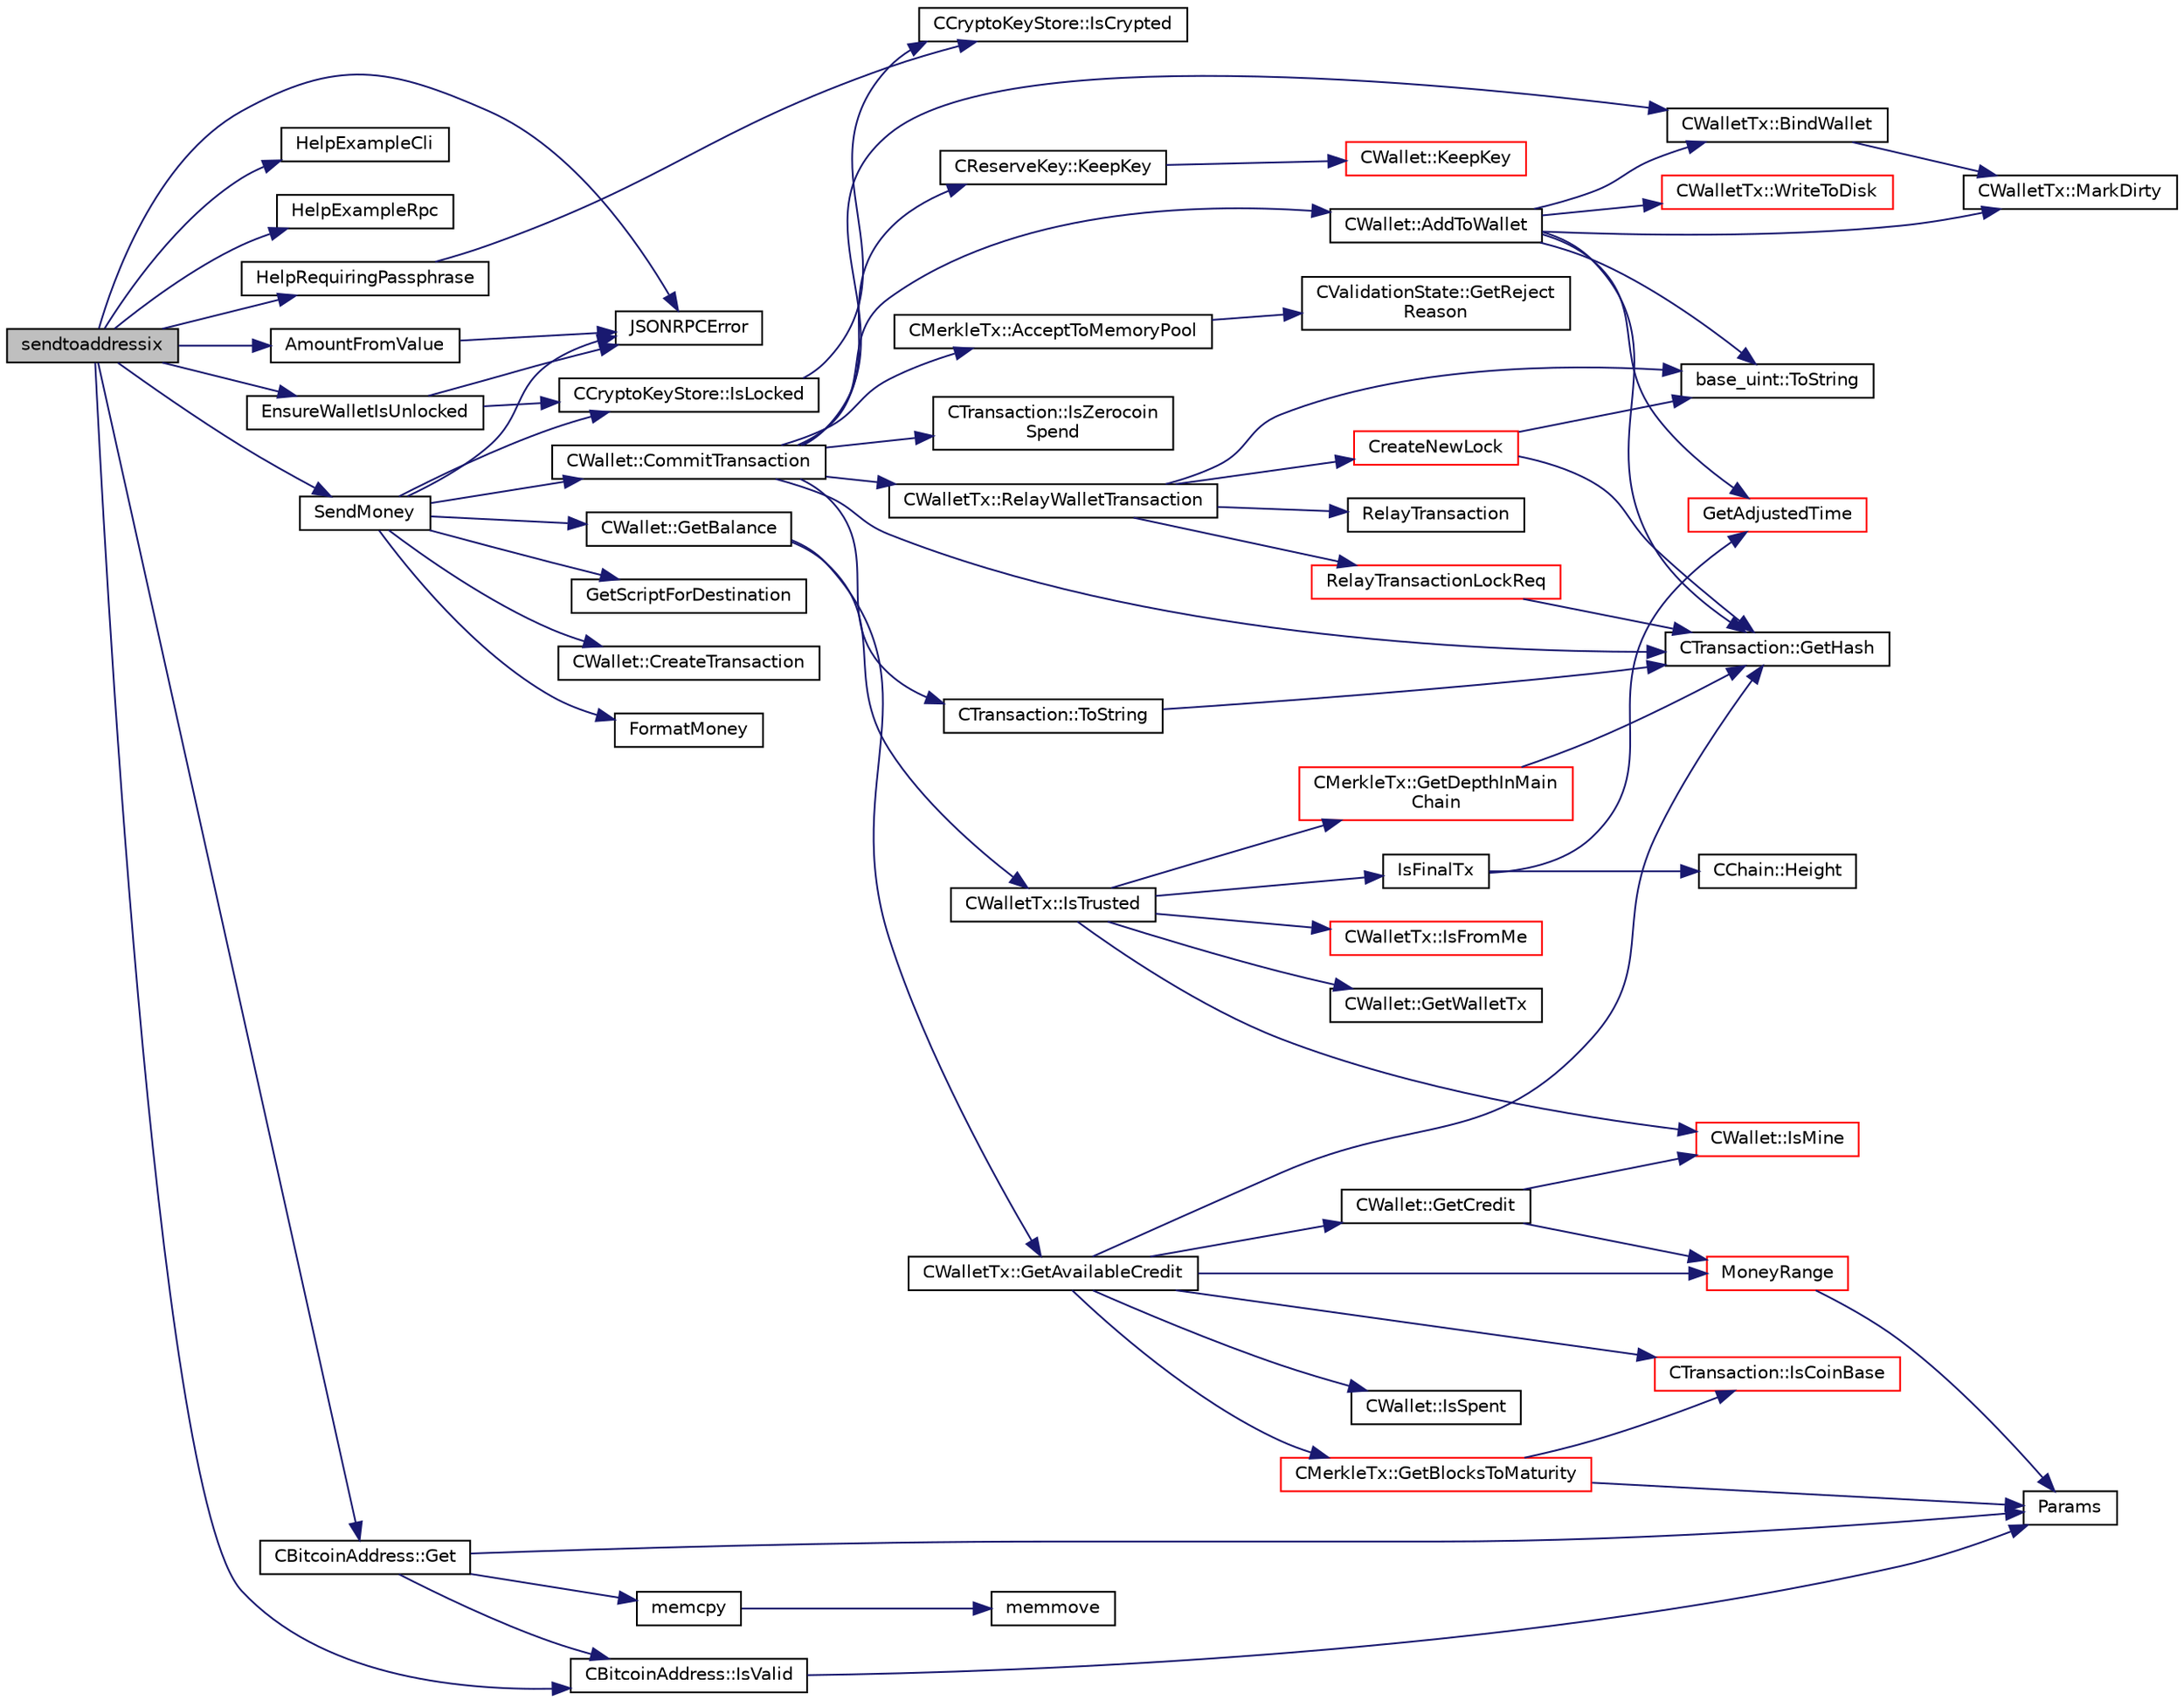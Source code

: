 digraph "sendtoaddressix"
{
  edge [fontname="Helvetica",fontsize="10",labelfontname="Helvetica",labelfontsize="10"];
  node [fontname="Helvetica",fontsize="10",shape=record];
  rankdir="LR";
  Node1947 [label="sendtoaddressix",height=0.2,width=0.4,color="black", fillcolor="grey75", style="filled", fontcolor="black"];
  Node1947 -> Node1948 [color="midnightblue",fontsize="10",style="solid",fontname="Helvetica"];
  Node1948 [label="HelpRequiringPassphrase",height=0.2,width=0.4,color="black", fillcolor="white", style="filled",URL="$rpcwallet_8cpp.html#abcfbb0ad9335791f2832c01209b8f12d"];
  Node1948 -> Node1949 [color="midnightblue",fontsize="10",style="solid",fontname="Helvetica"];
  Node1949 [label="CCryptoKeyStore::IsCrypted",height=0.2,width=0.4,color="black", fillcolor="white", style="filled",URL="$class_c_crypto_key_store.html#acc8fed44366c98fb481333ca6e867088"];
  Node1947 -> Node1950 [color="midnightblue",fontsize="10",style="solid",fontname="Helvetica"];
  Node1950 [label="HelpExampleCli",height=0.2,width=0.4,color="black", fillcolor="white", style="filled",URL="$rpcserver_8cpp.html#ac01ac6eab5467567ed0da106814e04ec"];
  Node1947 -> Node1951 [color="midnightblue",fontsize="10",style="solid",fontname="Helvetica"];
  Node1951 [label="HelpExampleRpc",height=0.2,width=0.4,color="black", fillcolor="white", style="filled",URL="$rpcserver_8cpp.html#a06ea60e24e5a1053a14a11b1009bf9ef"];
  Node1947 -> Node1952 [color="midnightblue",fontsize="10",style="solid",fontname="Helvetica"];
  Node1952 [label="CBitcoinAddress::IsValid",height=0.2,width=0.4,color="black", fillcolor="white", style="filled",URL="$class_c_bitcoin_address.html#ab39907ce6895062a8f8bf585270ef13b"];
  Node1952 -> Node1953 [color="midnightblue",fontsize="10",style="solid",fontname="Helvetica"];
  Node1953 [label="Params",height=0.2,width=0.4,color="black", fillcolor="white", style="filled",URL="$chainparams_8cpp.html#ace5c5b706d71a324a417dd2db394fd4a",tooltip="Return the currently selected parameters. "];
  Node1947 -> Node1954 [color="midnightblue",fontsize="10",style="solid",fontname="Helvetica"];
  Node1954 [label="JSONRPCError",height=0.2,width=0.4,color="black", fillcolor="white", style="filled",URL="$rpcprotocol_8cpp.html#a17b1bb111ab339efc951929834766039"];
  Node1947 -> Node1955 [color="midnightblue",fontsize="10",style="solid",fontname="Helvetica"];
  Node1955 [label="AmountFromValue",height=0.2,width=0.4,color="black", fillcolor="white", style="filled",URL="$rpcserver_8cpp.html#a848a8074b8c630442ccdd556a0f38a51"];
  Node1955 -> Node1954 [color="midnightblue",fontsize="10",style="solid",fontname="Helvetica"];
  Node1947 -> Node1956 [color="midnightblue",fontsize="10",style="solid",fontname="Helvetica"];
  Node1956 [label="EnsureWalletIsUnlocked",height=0.2,width=0.4,color="black", fillcolor="white", style="filled",URL="$rpcwallet_8cpp.html#a8f837f6d506b9719cef93188db00fd3c"];
  Node1956 -> Node1957 [color="midnightblue",fontsize="10",style="solid",fontname="Helvetica"];
  Node1957 [label="CCryptoKeyStore::IsLocked",height=0.2,width=0.4,color="black", fillcolor="white", style="filled",URL="$class_c_crypto_key_store.html#a52919fa284a3aa10f1b4bd6018b6dbee"];
  Node1957 -> Node1949 [color="midnightblue",fontsize="10",style="solid",fontname="Helvetica"];
  Node1956 -> Node1954 [color="midnightblue",fontsize="10",style="solid",fontname="Helvetica"];
  Node1947 -> Node1958 [color="midnightblue",fontsize="10",style="solid",fontname="Helvetica"];
  Node1958 [label="SendMoney",height=0.2,width=0.4,color="black", fillcolor="white", style="filled",URL="$rpcwallet_8cpp.html#a7a298c718ebad74c2eccb510d950e570"];
  Node1958 -> Node1954 [color="midnightblue",fontsize="10",style="solid",fontname="Helvetica"];
  Node1958 -> Node1959 [color="midnightblue",fontsize="10",style="solid",fontname="Helvetica"];
  Node1959 [label="CWallet::GetBalance",height=0.2,width=0.4,color="black", fillcolor="white", style="filled",URL="$group___actions.html#gaa6522c2833bc0a84d216cf102b51ba05"];
  Node1959 -> Node1960 [color="midnightblue",fontsize="10",style="solid",fontname="Helvetica"];
  Node1960 [label="CWalletTx::IsTrusted",height=0.2,width=0.4,color="black", fillcolor="white", style="filled",URL="$class_c_wallet_tx.html#a71efb0d5b5def8ae00a1d74b8741bfcb"];
  Node1960 -> Node1961 [color="midnightblue",fontsize="10",style="solid",fontname="Helvetica"];
  Node1961 [label="IsFinalTx",height=0.2,width=0.4,color="black", fillcolor="white", style="filled",URL="$main_8cpp.html#adc332cd7ac94e639bb4239618341be19"];
  Node1961 -> Node1962 [color="midnightblue",fontsize="10",style="solid",fontname="Helvetica"];
  Node1962 [label="CChain::Height",height=0.2,width=0.4,color="black", fillcolor="white", style="filled",URL="$class_c_chain.html#ad4758bc8872ce065a9579f77c3171d40",tooltip="Return the maximal height in the chain. "];
  Node1961 -> Node1963 [color="midnightblue",fontsize="10",style="solid",fontname="Helvetica"];
  Node1963 [label="GetAdjustedTime",height=0.2,width=0.4,color="red", fillcolor="white", style="filled",URL="$timedata_8cpp.html#a09f81b9c7650f898cf3cf305b87547e6"];
  Node1960 -> Node1966 [color="midnightblue",fontsize="10",style="solid",fontname="Helvetica"];
  Node1966 [label="CMerkleTx::GetDepthInMain\lChain",height=0.2,width=0.4,color="red", fillcolor="white", style="filled",URL="$class_c_merkle_tx.html#a5bf3a355593ecce5799de92d013149b1",tooltip="Return depth of transaction in blockchain: -1 : not in blockchain, and not in memory pool (conflicted..."];
  Node1966 -> Node1971 [color="midnightblue",fontsize="10",style="solid",fontname="Helvetica"];
  Node1971 [label="CTransaction::GetHash",height=0.2,width=0.4,color="black", fillcolor="white", style="filled",URL="$class_c_transaction.html#a7efd1379de830341417c0bfa23a149aa"];
  Node1960 -> Node1976 [color="midnightblue",fontsize="10",style="solid",fontname="Helvetica"];
  Node1976 [label="CWalletTx::IsFromMe",height=0.2,width=0.4,color="red", fillcolor="white", style="filled",URL="$class_c_wallet_tx.html#a4b4fdec025af8171852c3eece1c2508f"];
  Node1960 -> Node1981 [color="midnightblue",fontsize="10",style="solid",fontname="Helvetica"];
  Node1981 [label="CWallet::GetWalletTx",height=0.2,width=0.4,color="black", fillcolor="white", style="filled",URL="$group__map_wallet.html#gac496716bb889a5934fa27398aeb2330a"];
  Node1960 -> Node1982 [color="midnightblue",fontsize="10",style="solid",fontname="Helvetica"];
  Node1982 [label="CWallet::IsMine",height=0.2,width=0.4,color="red", fillcolor="white", style="filled",URL="$group__map_wallet.html#ga4eada57edc1c443564b8cc9b853d955c"];
  Node1959 -> Node1983 [color="midnightblue",fontsize="10",style="solid",fontname="Helvetica"];
  Node1983 [label="CWalletTx::GetAvailableCredit",height=0.2,width=0.4,color="black", fillcolor="white", style="filled",URL="$class_c_wallet_tx.html#af3c82ba365c720dd3d929b86bf432ef6"];
  Node1983 -> Node1984 [color="midnightblue",fontsize="10",style="solid",fontname="Helvetica"];
  Node1984 [label="CTransaction::IsCoinBase",height=0.2,width=0.4,color="red", fillcolor="white", style="filled",URL="$class_c_transaction.html#a96256e8ac1bf79ad9c057e48c41132dd"];
  Node1983 -> Node1988 [color="midnightblue",fontsize="10",style="solid",fontname="Helvetica"];
  Node1988 [label="CMerkleTx::GetBlocksToMaturity",height=0.2,width=0.4,color="red", fillcolor="white", style="filled",URL="$class_c_merkle_tx.html#a69ebd437f7b44169659c3527fe73b6ab"];
  Node1988 -> Node1984 [color="midnightblue",fontsize="10",style="solid",fontname="Helvetica"];
  Node1988 -> Node1953 [color="midnightblue",fontsize="10",style="solid",fontname="Helvetica"];
  Node1983 -> Node1971 [color="midnightblue",fontsize="10",style="solid",fontname="Helvetica"];
  Node1983 -> Node1990 [color="midnightblue",fontsize="10",style="solid",fontname="Helvetica"];
  Node1990 [label="CWallet::IsSpent",height=0.2,width=0.4,color="black", fillcolor="white", style="filled",URL="$group__map_wallet.html#ga6adcf1c224ed3c3fe4b0b19f6fca75d8",tooltip="Outpoint is spent if any non-conflicted transaction spends it: "];
  Node1983 -> Node1991 [color="midnightblue",fontsize="10",style="solid",fontname="Helvetica"];
  Node1991 [label="CWallet::GetCredit",height=0.2,width=0.4,color="black", fillcolor="white", style="filled",URL="$class_c_wallet.html#aa60b69c7d4ea6063ed83b13d7c6fe695"];
  Node1991 -> Node1992 [color="midnightblue",fontsize="10",style="solid",fontname="Helvetica"];
  Node1992 [label="MoneyRange",height=0.2,width=0.4,color="red", fillcolor="white", style="filled",URL="$main_8cpp.html#a0529385ca34689843ef65d844a67c945"];
  Node1992 -> Node1953 [color="midnightblue",fontsize="10",style="solid",fontname="Helvetica"];
  Node1991 -> Node1982 [color="midnightblue",fontsize="10",style="solid",fontname="Helvetica"];
  Node1983 -> Node1992 [color="midnightblue",fontsize="10",style="solid",fontname="Helvetica"];
  Node1958 -> Node1957 [color="midnightblue",fontsize="10",style="solid",fontname="Helvetica"];
  Node1958 -> Node1980 [color="midnightblue",fontsize="10",style="solid",fontname="Helvetica"];
  Node1980 [label="GetScriptForDestination",height=0.2,width=0.4,color="black", fillcolor="white", style="filled",URL="$standard_8cpp.html#ae40f28d3b46c21033f6ee1f1200d0321"];
  Node1958 -> Node1994 [color="midnightblue",fontsize="10",style="solid",fontname="Helvetica"];
  Node1994 [label="CWallet::CreateTransaction",height=0.2,width=0.4,color="black", fillcolor="white", style="filled",URL="$class_c_wallet.html#a99c4e7f5a9812fdcc9fe21578db644c8"];
  Node1958 -> Node1995 [color="midnightblue",fontsize="10",style="solid",fontname="Helvetica"];
  Node1995 [label="FormatMoney",height=0.2,width=0.4,color="black", fillcolor="white", style="filled",URL="$utilmoneystr_8cpp.html#ae7d875b4dae822af22b8b8be68f35417",tooltip="Money parsing/formatting utilities. "];
  Node1958 -> Node1996 [color="midnightblue",fontsize="10",style="solid",fontname="Helvetica"];
  Node1996 [label="CWallet::CommitTransaction",height=0.2,width=0.4,color="black", fillcolor="white", style="filled",URL="$group___actions.html#gaa13fbeaebd271f910a54cc5b82d73fde",tooltip="Call after CreateTransaction unless you want to abort. "];
  Node1996 -> Node1997 [color="midnightblue",fontsize="10",style="solid",fontname="Helvetica"];
  Node1997 [label="CTransaction::ToString",height=0.2,width=0.4,color="black", fillcolor="white", style="filled",URL="$class_c_transaction.html#a80370923c3ac828de68919295d5d0659"];
  Node1997 -> Node1971 [color="midnightblue",fontsize="10",style="solid",fontname="Helvetica"];
  Node1996 -> Node1998 [color="midnightblue",fontsize="10",style="solid",fontname="Helvetica"];
  Node1998 [label="CReserveKey::KeepKey",height=0.2,width=0.4,color="black", fillcolor="white", style="filled",URL="$group___actions.html#ga493d06f41ca9571f2a42c8581a3952d8"];
  Node1998 -> Node1999 [color="midnightblue",fontsize="10",style="solid",fontname="Helvetica"];
  Node1999 [label="CWallet::KeepKey",height=0.2,width=0.4,color="red", fillcolor="white", style="filled",URL="$group___actions.html#gae460b8c824a1a6633615f95373e533f2"];
  Node1996 -> Node2001 [color="midnightblue",fontsize="10",style="solid",fontname="Helvetica"];
  Node2001 [label="CWallet::AddToWallet",height=0.2,width=0.4,color="black", fillcolor="white", style="filled",URL="$group__map_wallet.html#gadf34c789fd6eab1eeed22ef16837f558"];
  Node2001 -> Node1971 [color="midnightblue",fontsize="10",style="solid",fontname="Helvetica"];
  Node2001 -> Node2002 [color="midnightblue",fontsize="10",style="solid",fontname="Helvetica"];
  Node2002 [label="CWalletTx::BindWallet",height=0.2,width=0.4,color="black", fillcolor="white", style="filled",URL="$class_c_wallet_tx.html#ab0ee7347584bff886dc24b9f63ff023c"];
  Node2002 -> Node2003 [color="midnightblue",fontsize="10",style="solid",fontname="Helvetica"];
  Node2003 [label="CWalletTx::MarkDirty",height=0.2,width=0.4,color="black", fillcolor="white", style="filled",URL="$class_c_wallet_tx.html#ac8a376bcb955e437489504dc596b43cf",tooltip="make sure balances are recalculated "];
  Node2001 -> Node1963 [color="midnightblue",fontsize="10",style="solid",fontname="Helvetica"];
  Node2001 -> Node2004 [color="midnightblue",fontsize="10",style="solid",fontname="Helvetica"];
  Node2004 [label="base_uint::ToString",height=0.2,width=0.4,color="black", fillcolor="white", style="filled",URL="$classbase__uint.html#acccba4d9d51a0c36261718ca0cbb293b"];
  Node2001 -> Node2005 [color="midnightblue",fontsize="10",style="solid",fontname="Helvetica"];
  Node2005 [label="CWalletTx::WriteToDisk",height=0.2,width=0.4,color="red", fillcolor="white", style="filled",URL="$group__map_wallet.html#gada0e71d717dd360faf047de54eef4942"];
  Node2001 -> Node2003 [color="midnightblue",fontsize="10",style="solid",fontname="Helvetica"];
  Node1996 -> Node1986 [color="midnightblue",fontsize="10",style="solid",fontname="Helvetica"];
  Node1986 [label="CTransaction::IsZerocoin\lSpend",height=0.2,width=0.4,color="black", fillcolor="white", style="filled",URL="$class_c_transaction.html#a4cda5603795c5f9179d4c8bd43f809cd"];
  Node1996 -> Node2002 [color="midnightblue",fontsize="10",style="solid",fontname="Helvetica"];
  Node1996 -> Node1971 [color="midnightblue",fontsize="10",style="solid",fontname="Helvetica"];
  Node1996 -> Node2007 [color="midnightblue",fontsize="10",style="solid",fontname="Helvetica"];
  Node2007 [label="CMerkleTx::AcceptToMemoryPool",height=0.2,width=0.4,color="black", fillcolor="white", style="filled",URL="$class_c_merkle_tx.html#a61126e811a53b941b3efdf5a4e83db90"];
  Node2007 -> Node2008 [color="midnightblue",fontsize="10",style="solid",fontname="Helvetica"];
  Node2008 [label="CValidationState::GetReject\lReason",height=0.2,width=0.4,color="black", fillcolor="white", style="filled",URL="$class_c_validation_state.html#a8fa9612cb40c3c8592f7cd29b5931ccd"];
  Node1996 -> Node2009 [color="midnightblue",fontsize="10",style="solid",fontname="Helvetica"];
  Node2009 [label="CWalletTx::RelayWalletTransaction",height=0.2,width=0.4,color="black", fillcolor="white", style="filled",URL="$group__map_wallet.html#ga1eac2a5eea87ed88b73777bea5c733b6"];
  Node2009 -> Node2004 [color="midnightblue",fontsize="10",style="solid",fontname="Helvetica"];
  Node2009 -> Node2010 [color="midnightblue",fontsize="10",style="solid",fontname="Helvetica"];
  Node2010 [label="CreateNewLock",height=0.2,width=0.4,color="red", fillcolor="white", style="filled",URL="$swifttx_8cpp.html#a3774b6dae3dfa0a6c85e3604e742150c"];
  Node2010 -> Node1971 [color="midnightblue",fontsize="10",style="solid",fontname="Helvetica"];
  Node2010 -> Node2004 [color="midnightblue",fontsize="10",style="solid",fontname="Helvetica"];
  Node2009 -> Node2017 [color="midnightblue",fontsize="10",style="solid",fontname="Helvetica"];
  Node2017 [label="RelayTransactionLockReq",height=0.2,width=0.4,color="red", fillcolor="white", style="filled",URL="$net_8cpp.html#adb65a9b8fedbc980f2bb4ab5da6d3392"];
  Node2017 -> Node1971 [color="midnightblue",fontsize="10",style="solid",fontname="Helvetica"];
  Node2009 -> Node2026 [color="midnightblue",fontsize="10",style="solid",fontname="Helvetica"];
  Node2026 [label="RelayTransaction",height=0.2,width=0.4,color="black", fillcolor="white", style="filled",URL="$net_8cpp.html#a35036853878d9ce5de4e386dcdba612d"];
  Node1947 -> Node2027 [color="midnightblue",fontsize="10",style="solid",fontname="Helvetica"];
  Node2027 [label="CBitcoinAddress::Get",height=0.2,width=0.4,color="black", fillcolor="white", style="filled",URL="$class_c_bitcoin_address.html#a1e44de10dfc84d1fd2e15150f1e22b8e"];
  Node2027 -> Node1952 [color="midnightblue",fontsize="10",style="solid",fontname="Helvetica"];
  Node2027 -> Node2028 [color="midnightblue",fontsize="10",style="solid",fontname="Helvetica"];
  Node2028 [label="memcpy",height=0.2,width=0.4,color="black", fillcolor="white", style="filled",URL="$glibc__compat_8cpp.html#a0f46826ab0466591e136db24394923cf"];
  Node2028 -> Node2029 [color="midnightblue",fontsize="10",style="solid",fontname="Helvetica"];
  Node2029 [label="memmove",height=0.2,width=0.4,color="black", fillcolor="white", style="filled",URL="$glibc__compat_8cpp.html#a9778d49e9029dd75bc53ecbbf9f5e9a1"];
  Node2027 -> Node1953 [color="midnightblue",fontsize="10",style="solid",fontname="Helvetica"];
}
